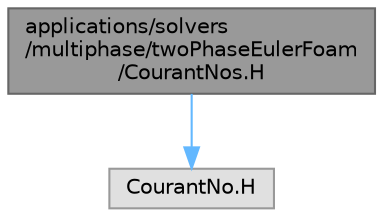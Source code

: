 digraph "applications/solvers/multiphase/twoPhaseEulerFoam/CourantNos.H"
{
 // LATEX_PDF_SIZE
  bgcolor="transparent";
  edge [fontname=Helvetica,fontsize=10,labelfontname=Helvetica,labelfontsize=10];
  node [fontname=Helvetica,fontsize=10,shape=box,height=0.2,width=0.4];
  Node1 [id="Node000001",label="applications/solvers\l/multiphase/twoPhaseEulerFoam\l/CourantNos.H",height=0.2,width=0.4,color="gray40", fillcolor="grey60", style="filled", fontcolor="black",tooltip=" "];
  Node1 -> Node2 [id="edge1_Node000001_Node000002",color="steelblue1",style="solid",tooltip=" "];
  Node2 [id="Node000002",label="CourantNo.H",height=0.2,width=0.4,color="grey60", fillcolor="#E0E0E0", style="filled",tooltip=" "];
}
